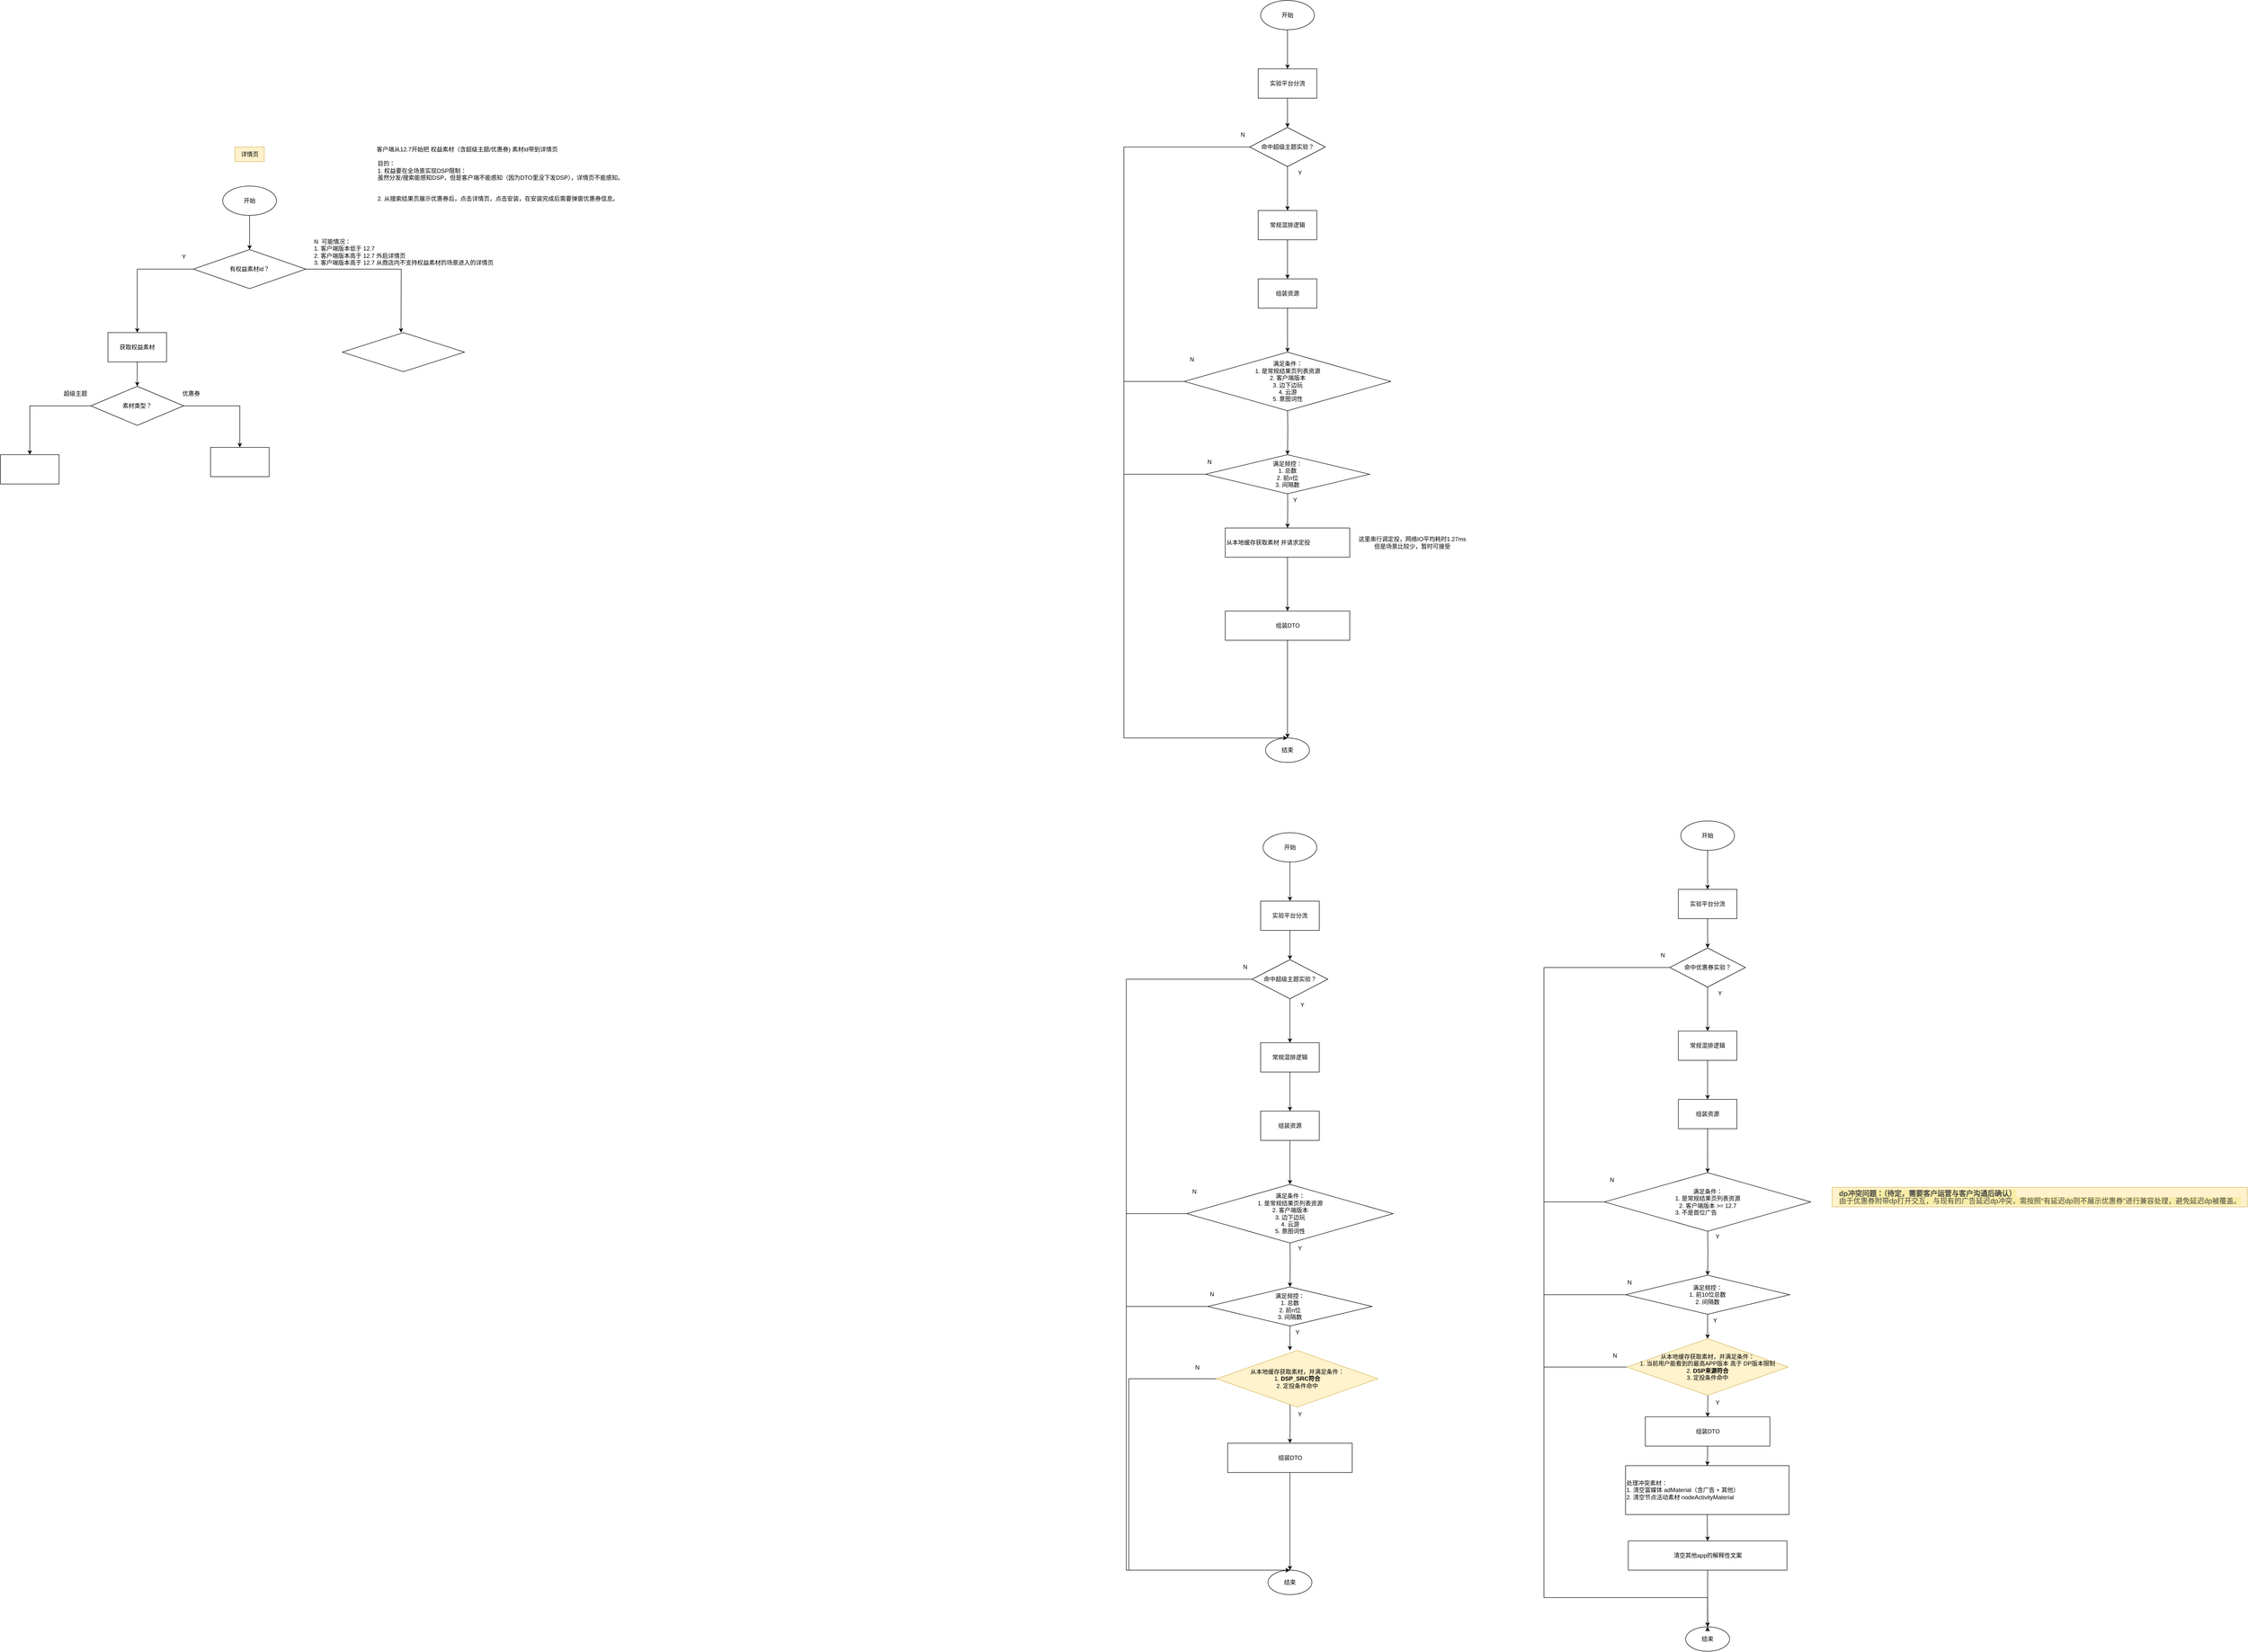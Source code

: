 <mxfile version="26.3.0">
  <diagram name="第 1 页" id="o4eZLWBOoZ1R6lj8plFQ">
    <mxGraphModel dx="3569" dy="590" grid="1" gridSize="10" guides="1" tooltips="1" connect="1" arrows="1" fold="1" page="1" pageScale="1" pageWidth="827" pageHeight="1169" math="0" shadow="0">
      <root>
        <mxCell id="0" />
        <mxCell id="1" parent="0" />
        <mxCell id="afSKzVF0Jw_LSbCJ2PBr-6" value="" style="edgeStyle=orthogonalEdgeStyle;rounded=0;orthogonalLoop=1;jettySize=auto;html=1;" parent="1" source="afSKzVF0Jw_LSbCJ2PBr-2" target="afSKzVF0Jw_LSbCJ2PBr-5" edge="1">
          <mxGeometry relative="1" as="geometry" />
        </mxCell>
        <mxCell id="afSKzVF0Jw_LSbCJ2PBr-2" value="开始" style="ellipse;whiteSpace=wrap;html=1;" parent="1" vertex="1">
          <mxGeometry x="360" y="50" width="110" height="60" as="geometry" />
        </mxCell>
        <mxCell id="afSKzVF0Jw_LSbCJ2PBr-8" value="" style="edgeStyle=orthogonalEdgeStyle;rounded=0;orthogonalLoop=1;jettySize=auto;html=1;" parent="1" source="afSKzVF0Jw_LSbCJ2PBr-5" target="afSKzVF0Jw_LSbCJ2PBr-7" edge="1">
          <mxGeometry relative="1" as="geometry" />
        </mxCell>
        <mxCell id="afSKzVF0Jw_LSbCJ2PBr-5" value="实验平台分流" style="whiteSpace=wrap;html=1;" parent="1" vertex="1">
          <mxGeometry x="355" y="190" width="120" height="60" as="geometry" />
        </mxCell>
        <mxCell id="afSKzVF0Jw_LSbCJ2PBr-10" value="" style="edgeStyle=orthogonalEdgeStyle;rounded=0;orthogonalLoop=1;jettySize=auto;html=1;" parent="1" source="afSKzVF0Jw_LSbCJ2PBr-7" target="afSKzVF0Jw_LSbCJ2PBr-9" edge="1">
          <mxGeometry relative="1" as="geometry">
            <Array as="points">
              <mxPoint x="80" y="350" />
              <mxPoint x="80" y="1560" />
            </Array>
          </mxGeometry>
        </mxCell>
        <mxCell id="afSKzVF0Jw_LSbCJ2PBr-12" value="" style="edgeStyle=orthogonalEdgeStyle;rounded=0;orthogonalLoop=1;jettySize=auto;html=1;" parent="1" source="afSKzVF0Jw_LSbCJ2PBr-7" target="afSKzVF0Jw_LSbCJ2PBr-11" edge="1">
          <mxGeometry relative="1" as="geometry" />
        </mxCell>
        <mxCell id="afSKzVF0Jw_LSbCJ2PBr-7" value="命中超级主题实验？" style="rhombus;whiteSpace=wrap;html=1;" parent="1" vertex="1">
          <mxGeometry x="337.5" y="310" width="155" height="80" as="geometry" />
        </mxCell>
        <mxCell id="afSKzVF0Jw_LSbCJ2PBr-9" value="结束" style="ellipse;whiteSpace=wrap;html=1;" parent="1" vertex="1">
          <mxGeometry x="370" y="1560" width="90" height="50" as="geometry" />
        </mxCell>
        <mxCell id="afSKzVF0Jw_LSbCJ2PBr-16" value="" style="edgeStyle=orthogonalEdgeStyle;rounded=0;orthogonalLoop=1;jettySize=auto;html=1;" parent="1" source="afSKzVF0Jw_LSbCJ2PBr-11" target="afSKzVF0Jw_LSbCJ2PBr-15" edge="1">
          <mxGeometry relative="1" as="geometry" />
        </mxCell>
        <mxCell id="afSKzVF0Jw_LSbCJ2PBr-11" value="常规混排逻辑" style="whiteSpace=wrap;html=1;" parent="1" vertex="1">
          <mxGeometry x="355" y="480" width="120" height="60" as="geometry" />
        </mxCell>
        <mxCell id="afSKzVF0Jw_LSbCJ2PBr-13" value="Y" style="text;html=1;align=center;verticalAlign=middle;resizable=0;points=[];autosize=1;strokeColor=none;fillColor=none;" parent="1" vertex="1">
          <mxGeometry x="425" y="388" width="30" height="30" as="geometry" />
        </mxCell>
        <mxCell id="afSKzVF0Jw_LSbCJ2PBr-14" value="N" style="text;html=1;align=center;verticalAlign=middle;resizable=0;points=[];autosize=1;strokeColor=none;fillColor=none;" parent="1" vertex="1">
          <mxGeometry x="307.5" y="310" width="30" height="30" as="geometry" />
        </mxCell>
        <mxCell id="afSKzVF0Jw_LSbCJ2PBr-18" value="" style="edgeStyle=orthogonalEdgeStyle;rounded=0;orthogonalLoop=1;jettySize=auto;html=1;" parent="1" source="afSKzVF0Jw_LSbCJ2PBr-15" edge="1">
          <mxGeometry relative="1" as="geometry">
            <mxPoint x="415.057" y="770" as="targetPoint" />
          </mxGeometry>
        </mxCell>
        <mxCell id="afSKzVF0Jw_LSbCJ2PBr-15" value="组装资源" style="whiteSpace=wrap;html=1;" parent="1" vertex="1">
          <mxGeometry x="355" y="620" width="120" height="60" as="geometry" />
        </mxCell>
        <mxCell id="afSKzVF0Jw_LSbCJ2PBr-20" value="" style="edgeStyle=orthogonalEdgeStyle;rounded=0;orthogonalLoop=1;jettySize=auto;html=1;" parent="1" edge="1">
          <mxGeometry relative="1" as="geometry">
            <mxPoint x="415.057" y="880" as="sourcePoint" />
            <mxPoint x="415" y="980" as="targetPoint" />
          </mxGeometry>
        </mxCell>
        <mxCell id="afSKzVF0Jw_LSbCJ2PBr-22" value="" style="edgeStyle=orthogonalEdgeStyle;rounded=0;orthogonalLoop=1;jettySize=auto;html=1;" parent="1" target="afSKzVF0Jw_LSbCJ2PBr-21" edge="1">
          <mxGeometry relative="1" as="geometry">
            <mxPoint x="415" y="1040" as="sourcePoint" />
          </mxGeometry>
        </mxCell>
        <mxCell id="afSKzVF0Jw_LSbCJ2PBr-34" style="edgeStyle=orthogonalEdgeStyle;rounded=0;orthogonalLoop=1;jettySize=auto;html=1;entryX=0.5;entryY=0;entryDx=0;entryDy=0;" parent="1" source="afSKzVF0Jw_LSbCJ2PBr-21" target="afSKzVF0Jw_LSbCJ2PBr-32" edge="1">
          <mxGeometry relative="1" as="geometry" />
        </mxCell>
        <mxCell id="afSKzVF0Jw_LSbCJ2PBr-21" value="从本地缓存获取素材 并请求定投" style="whiteSpace=wrap;html=1;align=left;" parent="1" vertex="1">
          <mxGeometry x="287.5" y="1130" width="255" height="60" as="geometry" />
        </mxCell>
        <mxCell id="afSKzVF0Jw_LSbCJ2PBr-30" style="edgeStyle=orthogonalEdgeStyle;rounded=0;orthogonalLoop=1;jettySize=auto;html=1;entryX=0.5;entryY=0;entryDx=0;entryDy=0;" parent="1" source="afSKzVF0Jw_LSbCJ2PBr-23" target="afSKzVF0Jw_LSbCJ2PBr-9" edge="1">
          <mxGeometry relative="1" as="geometry">
            <Array as="points">
              <mxPoint x="80" y="1020" />
              <mxPoint x="80" y="1560" />
            </Array>
          </mxGeometry>
        </mxCell>
        <mxCell id="afSKzVF0Jw_LSbCJ2PBr-23" value="&lt;span style=&quot;text-align: left;&quot;&gt;满足频控：&lt;/span&gt;&lt;br style=&quot;text-align: left;&quot;&gt;&lt;span style=&quot;text-align: left;&quot;&gt;1. 总数&lt;/span&gt;&lt;br style=&quot;text-align: left;&quot;&gt;&lt;span style=&quot;text-align: left;&quot;&gt;2. 前n位&lt;/span&gt;&lt;br style=&quot;text-align: left;&quot;&gt;&lt;span style=&quot;text-align: left;&quot;&gt;3. 间隔数&lt;/span&gt;" style="rhombus;whiteSpace=wrap;html=1;" parent="1" vertex="1">
          <mxGeometry x="247" y="980" width="336" height="80" as="geometry" />
        </mxCell>
        <mxCell id="afSKzVF0Jw_LSbCJ2PBr-24" value="Y" style="text;html=1;align=center;verticalAlign=middle;resizable=0;points=[];autosize=1;strokeColor=none;fillColor=none;" parent="1" vertex="1">
          <mxGeometry x="415" y="1058" width="30" height="30" as="geometry" />
        </mxCell>
        <mxCell id="afSKzVF0Jw_LSbCJ2PBr-25" value="N" style="text;html=1;align=center;verticalAlign=middle;resizable=0;points=[];autosize=1;strokeColor=none;fillColor=none;" parent="1" vertex="1">
          <mxGeometry x="240" y="980" width="30" height="30" as="geometry" />
        </mxCell>
        <mxCell id="afSKzVF0Jw_LSbCJ2PBr-29" style="edgeStyle=orthogonalEdgeStyle;rounded=0;orthogonalLoop=1;jettySize=auto;html=1;entryX=0.5;entryY=0;entryDx=0;entryDy=0;" parent="1" source="afSKzVF0Jw_LSbCJ2PBr-26" target="afSKzVF0Jw_LSbCJ2PBr-9" edge="1">
          <mxGeometry relative="1" as="geometry">
            <Array as="points">
              <mxPoint x="80" y="830" />
              <mxPoint x="80" y="1560" />
            </Array>
          </mxGeometry>
        </mxCell>
        <mxCell id="afSKzVF0Jw_LSbCJ2PBr-26" value="&lt;span style=&quot;text-align: left;&quot;&gt;满足条件：&lt;/span&gt;&lt;br style=&quot;text-align: left;&quot;&gt;&lt;span style=&quot;text-align: left;&quot;&gt;1. 是常规结果页列表资源&lt;/span&gt;&lt;br style=&quot;text-align: left;&quot;&gt;&lt;span style=&quot;text-align: left;&quot;&gt;2. 客户端版本&lt;/span&gt;&lt;br style=&quot;text-align: left;&quot;&gt;&lt;span style=&quot;text-align: left;&quot;&gt;3. 边下边玩&lt;/span&gt;&lt;br style=&quot;text-align: left;&quot;&gt;&lt;span style=&quot;text-align: left;&quot;&gt;4. 云游&lt;/span&gt;&lt;br style=&quot;text-align: left;&quot;&gt;&lt;span style=&quot;text-align: left;&quot;&gt;5. 意图词性&lt;/span&gt;" style="rhombus;whiteSpace=wrap;html=1;" parent="1" vertex="1">
          <mxGeometry x="203.75" y="770" width="422.5" height="120" as="geometry" />
        </mxCell>
        <mxCell id="afSKzVF0Jw_LSbCJ2PBr-27" value="N" style="text;html=1;align=center;verticalAlign=middle;resizable=0;points=[];autosize=1;strokeColor=none;fillColor=none;" parent="1" vertex="1">
          <mxGeometry x="203.75" y="770" width="30" height="30" as="geometry" />
        </mxCell>
        <mxCell id="afSKzVF0Jw_LSbCJ2PBr-28" value="这里串行调定投，网络IO平均耗时1.27ms&lt;br&gt;但是场景比较少，暂时可接受" style="text;html=1;align=center;verticalAlign=middle;resizable=0;points=[];autosize=1;strokeColor=none;fillColor=none;" parent="1" vertex="1">
          <mxGeometry x="550" y="1140" width="240" height="40" as="geometry" />
        </mxCell>
        <mxCell id="afSKzVF0Jw_LSbCJ2PBr-33" style="edgeStyle=orthogonalEdgeStyle;rounded=0;orthogonalLoop=1;jettySize=auto;html=1;entryX=0.5;entryY=0;entryDx=0;entryDy=0;" parent="1" source="afSKzVF0Jw_LSbCJ2PBr-32" target="afSKzVF0Jw_LSbCJ2PBr-9" edge="1">
          <mxGeometry relative="1" as="geometry" />
        </mxCell>
        <mxCell id="afSKzVF0Jw_LSbCJ2PBr-32" value="组装DTO" style="whiteSpace=wrap;html=1;align=center;" parent="1" vertex="1">
          <mxGeometry x="287.5" y="1300" width="255" height="60" as="geometry" />
        </mxCell>
        <mxCell id="afSKzVF0Jw_LSbCJ2PBr-35" value="" style="edgeStyle=orthogonalEdgeStyle;rounded=0;orthogonalLoop=1;jettySize=auto;html=1;" parent="1" source="afSKzVF0Jw_LSbCJ2PBr-36" target="afSKzVF0Jw_LSbCJ2PBr-38" edge="1">
          <mxGeometry relative="1" as="geometry" />
        </mxCell>
        <mxCell id="afSKzVF0Jw_LSbCJ2PBr-36" value="开始" style="ellipse;whiteSpace=wrap;html=1;" parent="1" vertex="1">
          <mxGeometry x="365" y="1754" width="110" height="60" as="geometry" />
        </mxCell>
        <mxCell id="afSKzVF0Jw_LSbCJ2PBr-37" value="" style="edgeStyle=orthogonalEdgeStyle;rounded=0;orthogonalLoop=1;jettySize=auto;html=1;" parent="1" source="afSKzVF0Jw_LSbCJ2PBr-38" target="afSKzVF0Jw_LSbCJ2PBr-41" edge="1">
          <mxGeometry relative="1" as="geometry" />
        </mxCell>
        <mxCell id="afSKzVF0Jw_LSbCJ2PBr-38" value="实验平台分流" style="whiteSpace=wrap;html=1;" parent="1" vertex="1">
          <mxGeometry x="360" y="1894" width="120" height="60" as="geometry" />
        </mxCell>
        <mxCell id="afSKzVF0Jw_LSbCJ2PBr-39" value="" style="edgeStyle=orthogonalEdgeStyle;rounded=0;orthogonalLoop=1;jettySize=auto;html=1;" parent="1" source="afSKzVF0Jw_LSbCJ2PBr-41" target="afSKzVF0Jw_LSbCJ2PBr-42" edge="1">
          <mxGeometry relative="1" as="geometry">
            <Array as="points">
              <mxPoint x="85" y="2054" />
              <mxPoint x="85" y="3264" />
            </Array>
          </mxGeometry>
        </mxCell>
        <mxCell id="afSKzVF0Jw_LSbCJ2PBr-40" value="" style="edgeStyle=orthogonalEdgeStyle;rounded=0;orthogonalLoop=1;jettySize=auto;html=1;" parent="1" source="afSKzVF0Jw_LSbCJ2PBr-41" target="afSKzVF0Jw_LSbCJ2PBr-44" edge="1">
          <mxGeometry relative="1" as="geometry" />
        </mxCell>
        <mxCell id="afSKzVF0Jw_LSbCJ2PBr-41" value="命中超级主题实验？" style="rhombus;whiteSpace=wrap;html=1;" parent="1" vertex="1">
          <mxGeometry x="342.5" y="2014" width="155" height="80" as="geometry" />
        </mxCell>
        <mxCell id="afSKzVF0Jw_LSbCJ2PBr-42" value="结束" style="ellipse;whiteSpace=wrap;html=1;" parent="1" vertex="1">
          <mxGeometry x="375" y="3264" width="90" height="50" as="geometry" />
        </mxCell>
        <mxCell id="afSKzVF0Jw_LSbCJ2PBr-43" value="" style="edgeStyle=orthogonalEdgeStyle;rounded=0;orthogonalLoop=1;jettySize=auto;html=1;" parent="1" source="afSKzVF0Jw_LSbCJ2PBr-44" target="afSKzVF0Jw_LSbCJ2PBr-48" edge="1">
          <mxGeometry relative="1" as="geometry" />
        </mxCell>
        <mxCell id="afSKzVF0Jw_LSbCJ2PBr-44" value="常规混排逻辑" style="whiteSpace=wrap;html=1;" parent="1" vertex="1">
          <mxGeometry x="360" y="2184" width="120" height="60" as="geometry" />
        </mxCell>
        <mxCell id="afSKzVF0Jw_LSbCJ2PBr-45" value="Y" style="text;html=1;align=center;verticalAlign=middle;resizable=0;points=[];autosize=1;strokeColor=none;fillColor=none;" parent="1" vertex="1">
          <mxGeometry x="430" y="2092" width="30" height="30" as="geometry" />
        </mxCell>
        <mxCell id="afSKzVF0Jw_LSbCJ2PBr-46" value="N" style="text;html=1;align=center;verticalAlign=middle;resizable=0;points=[];autosize=1;strokeColor=none;fillColor=none;" parent="1" vertex="1">
          <mxGeometry x="312.5" y="2014" width="30" height="30" as="geometry" />
        </mxCell>
        <mxCell id="afSKzVF0Jw_LSbCJ2PBr-47" value="" style="edgeStyle=orthogonalEdgeStyle;rounded=0;orthogonalLoop=1;jettySize=auto;html=1;" parent="1" source="afSKzVF0Jw_LSbCJ2PBr-48" edge="1">
          <mxGeometry relative="1" as="geometry">
            <mxPoint x="420.057" y="2474" as="targetPoint" />
          </mxGeometry>
        </mxCell>
        <mxCell id="afSKzVF0Jw_LSbCJ2PBr-48" value="组装资源" style="whiteSpace=wrap;html=1;" parent="1" vertex="1">
          <mxGeometry x="360" y="2324" width="120" height="60" as="geometry" />
        </mxCell>
        <mxCell id="afSKzVF0Jw_LSbCJ2PBr-49" value="" style="edgeStyle=orthogonalEdgeStyle;rounded=0;orthogonalLoop=1;jettySize=auto;html=1;" parent="1" edge="1">
          <mxGeometry relative="1" as="geometry">
            <mxPoint x="420.057" y="2584" as="sourcePoint" />
            <mxPoint x="420" y="2684" as="targetPoint" />
          </mxGeometry>
        </mxCell>
        <mxCell id="afSKzVF0Jw_LSbCJ2PBr-51" style="edgeStyle=orthogonalEdgeStyle;rounded=0;orthogonalLoop=1;jettySize=auto;html=1;entryX=0.5;entryY=0;entryDx=0;entryDy=0;" parent="1" target="afSKzVF0Jw_LSbCJ2PBr-62" edge="1">
          <mxGeometry relative="1" as="geometry">
            <mxPoint x="420" y="2894" as="sourcePoint" />
          </mxGeometry>
        </mxCell>
        <mxCell id="afSKzVF0Jw_LSbCJ2PBr-53" style="edgeStyle=orthogonalEdgeStyle;rounded=0;orthogonalLoop=1;jettySize=auto;html=1;entryX=0.5;entryY=0;entryDx=0;entryDy=0;" parent="1" source="afSKzVF0Jw_LSbCJ2PBr-54" target="afSKzVF0Jw_LSbCJ2PBr-42" edge="1">
          <mxGeometry relative="1" as="geometry">
            <Array as="points">
              <mxPoint x="85" y="2724" />
              <mxPoint x="85" y="3264" />
            </Array>
          </mxGeometry>
        </mxCell>
        <mxCell id="afSKzVF0Jw_LSbCJ2PBr-92" value="" style="edgeStyle=orthogonalEdgeStyle;rounded=0;orthogonalLoop=1;jettySize=auto;html=1;" parent="1" source="afSKzVF0Jw_LSbCJ2PBr-54" edge="1">
          <mxGeometry relative="1" as="geometry">
            <mxPoint x="420" y="2814" as="targetPoint" />
          </mxGeometry>
        </mxCell>
        <mxCell id="afSKzVF0Jw_LSbCJ2PBr-54" value="&lt;span style=&quot;text-align: left;&quot;&gt;满足频控：&lt;/span&gt;&lt;br style=&quot;text-align: left;&quot;&gt;&lt;span style=&quot;text-align: left;&quot;&gt;1. 总数&lt;/span&gt;&lt;br style=&quot;text-align: left;&quot;&gt;&lt;span style=&quot;text-align: left;&quot;&gt;2. 前n位&lt;/span&gt;&lt;br style=&quot;text-align: left;&quot;&gt;&lt;span style=&quot;text-align: left;&quot;&gt;3. 间隔数&lt;/span&gt;" style="rhombus;whiteSpace=wrap;html=1;" parent="1" vertex="1">
          <mxGeometry x="252" y="2684" width="336" height="80" as="geometry" />
        </mxCell>
        <mxCell id="afSKzVF0Jw_LSbCJ2PBr-55" value="Y" style="text;html=1;align=center;verticalAlign=middle;resizable=0;points=[];autosize=1;strokeColor=none;fillColor=none;" parent="1" vertex="1">
          <mxGeometry x="420" y="2762" width="30" height="30" as="geometry" />
        </mxCell>
        <mxCell id="afSKzVF0Jw_LSbCJ2PBr-56" value="N" style="text;html=1;align=center;verticalAlign=middle;resizable=0;points=[];autosize=1;strokeColor=none;fillColor=none;" parent="1" vertex="1">
          <mxGeometry x="245" y="2684" width="30" height="30" as="geometry" />
        </mxCell>
        <mxCell id="afSKzVF0Jw_LSbCJ2PBr-57" style="edgeStyle=orthogonalEdgeStyle;rounded=0;orthogonalLoop=1;jettySize=auto;html=1;entryX=0.5;entryY=0;entryDx=0;entryDy=0;" parent="1" source="afSKzVF0Jw_LSbCJ2PBr-58" target="afSKzVF0Jw_LSbCJ2PBr-42" edge="1">
          <mxGeometry relative="1" as="geometry">
            <Array as="points">
              <mxPoint x="85" y="2534" />
              <mxPoint x="85" y="3264" />
            </Array>
          </mxGeometry>
        </mxCell>
        <mxCell id="afSKzVF0Jw_LSbCJ2PBr-58" value="&lt;span style=&quot;text-align: left;&quot;&gt;满足条件：&lt;/span&gt;&lt;br style=&quot;text-align: left;&quot;&gt;&lt;span style=&quot;text-align: left;&quot;&gt;1. 是常规结果页列表资源&lt;/span&gt;&lt;br style=&quot;text-align: left;&quot;&gt;&lt;span style=&quot;text-align: left;&quot;&gt;2. 客户端版本&lt;/span&gt;&lt;br style=&quot;text-align: left;&quot;&gt;&lt;span style=&quot;text-align: left;&quot;&gt;3. 边下边玩&lt;/span&gt;&lt;br style=&quot;text-align: left;&quot;&gt;&lt;span style=&quot;text-align: left;&quot;&gt;4. 云游&lt;/span&gt;&lt;br style=&quot;text-align: left;&quot;&gt;&lt;span style=&quot;text-align: left;&quot;&gt;5. 意图词性&lt;/span&gt;" style="rhombus;whiteSpace=wrap;html=1;" parent="1" vertex="1">
          <mxGeometry x="208.75" y="2474" width="422.5" height="120" as="geometry" />
        </mxCell>
        <mxCell id="afSKzVF0Jw_LSbCJ2PBr-59" value="N" style="text;html=1;align=center;verticalAlign=middle;resizable=0;points=[];autosize=1;strokeColor=none;fillColor=none;" parent="1" vertex="1">
          <mxGeometry x="208.75" y="2474" width="30" height="30" as="geometry" />
        </mxCell>
        <mxCell id="afSKzVF0Jw_LSbCJ2PBr-61" style="edgeStyle=orthogonalEdgeStyle;rounded=0;orthogonalLoop=1;jettySize=auto;html=1;entryX=0.5;entryY=0;entryDx=0;entryDy=0;" parent="1" source="afSKzVF0Jw_LSbCJ2PBr-62" target="afSKzVF0Jw_LSbCJ2PBr-42" edge="1">
          <mxGeometry relative="1" as="geometry" />
        </mxCell>
        <mxCell id="afSKzVF0Jw_LSbCJ2PBr-62" value="组装DTO" style="whiteSpace=wrap;html=1;align=center;" parent="1" vertex="1">
          <mxGeometry x="292.5" y="3004" width="255" height="60" as="geometry" />
        </mxCell>
        <mxCell id="afSKzVF0Jw_LSbCJ2PBr-94" value="Y" style="text;html=1;align=center;verticalAlign=middle;resizable=0;points=[];autosize=1;strokeColor=none;fillColor=none;" parent="1" vertex="1">
          <mxGeometry x="425" y="2930" width="30" height="30" as="geometry" />
        </mxCell>
        <mxCell id="afSKzVF0Jw_LSbCJ2PBr-95" value="Y" style="text;html=1;align=center;verticalAlign=middle;resizable=0;points=[];autosize=1;strokeColor=none;fillColor=none;" parent="1" vertex="1">
          <mxGeometry x="425" y="2590" width="30" height="30" as="geometry" />
        </mxCell>
        <mxCell id="afSKzVF0Jw_LSbCJ2PBr-97" value="N" style="text;html=1;align=center;verticalAlign=middle;resizable=0;points=[];autosize=1;strokeColor=none;fillColor=none;" parent="1" vertex="1">
          <mxGeometry x="215" y="2834" width="30" height="30" as="geometry" />
        </mxCell>
        <mxCell id="afSKzVF0Jw_LSbCJ2PBr-101" style="edgeStyle=orthogonalEdgeStyle;rounded=0;orthogonalLoop=1;jettySize=auto;html=1;entryX=0.5;entryY=0;entryDx=0;entryDy=0;" parent="1" source="afSKzVF0Jw_LSbCJ2PBr-100" target="afSKzVF0Jw_LSbCJ2PBr-42" edge="1">
          <mxGeometry relative="1" as="geometry">
            <Array as="points">
              <mxPoint x="90" y="2872" />
              <mxPoint x="90" y="3264" />
            </Array>
          </mxGeometry>
        </mxCell>
        <mxCell id="afSKzVF0Jw_LSbCJ2PBr-100" value="从本地缓存获取素材，并满足条件：&lt;br&gt;1. &lt;b&gt;DSP_SRC符合&lt;/b&gt;&lt;br&gt;2. 定投条件命中" style="rhombus;whiteSpace=wrap;html=1;fillColor=#fff2cc;strokeColor=#d6b656;" parent="1" vertex="1">
          <mxGeometry x="270" y="2814" width="330" height="116" as="geometry" />
        </mxCell>
        <mxCell id="afSKzVF0Jw_LSbCJ2PBr-133" value="" style="edgeStyle=orthogonalEdgeStyle;rounded=0;orthogonalLoop=1;jettySize=auto;html=1;" parent="1" source="afSKzVF0Jw_LSbCJ2PBr-134" target="afSKzVF0Jw_LSbCJ2PBr-136" edge="1">
          <mxGeometry relative="1" as="geometry" />
        </mxCell>
        <mxCell id="afSKzVF0Jw_LSbCJ2PBr-134" value="开始" style="ellipse;whiteSpace=wrap;html=1;" parent="1" vertex="1">
          <mxGeometry x="1220.14" y="1730" width="110" height="60" as="geometry" />
        </mxCell>
        <mxCell id="afSKzVF0Jw_LSbCJ2PBr-135" value="" style="edgeStyle=orthogonalEdgeStyle;rounded=0;orthogonalLoop=1;jettySize=auto;html=1;" parent="1" source="afSKzVF0Jw_LSbCJ2PBr-136" target="afSKzVF0Jw_LSbCJ2PBr-139" edge="1">
          <mxGeometry relative="1" as="geometry" />
        </mxCell>
        <mxCell id="afSKzVF0Jw_LSbCJ2PBr-136" value="实验平台分流" style="whiteSpace=wrap;html=1;" parent="1" vertex="1">
          <mxGeometry x="1215.14" y="1870" width="120" height="60" as="geometry" />
        </mxCell>
        <mxCell id="afSKzVF0Jw_LSbCJ2PBr-137" value="" style="edgeStyle=orthogonalEdgeStyle;rounded=0;orthogonalLoop=1;jettySize=auto;html=1;" parent="1" source="afSKzVF0Jw_LSbCJ2PBr-139" target="afSKzVF0Jw_LSbCJ2PBr-140" edge="1">
          <mxGeometry relative="1" as="geometry">
            <Array as="points">
              <mxPoint x="940" y="2030" />
              <mxPoint x="940" y="3320" />
              <mxPoint x="1275" y="3320" />
            </Array>
          </mxGeometry>
        </mxCell>
        <mxCell id="afSKzVF0Jw_LSbCJ2PBr-138" value="" style="edgeStyle=orthogonalEdgeStyle;rounded=0;orthogonalLoop=1;jettySize=auto;html=1;" parent="1" source="afSKzVF0Jw_LSbCJ2PBr-139" target="afSKzVF0Jw_LSbCJ2PBr-142" edge="1">
          <mxGeometry relative="1" as="geometry" />
        </mxCell>
        <mxCell id="afSKzVF0Jw_LSbCJ2PBr-139" value="命中优惠券实验？" style="rhombus;whiteSpace=wrap;html=1;" parent="1" vertex="1">
          <mxGeometry x="1197.64" y="1990" width="155" height="80" as="geometry" />
        </mxCell>
        <mxCell id="afSKzVF0Jw_LSbCJ2PBr-140" value="结束" style="ellipse;whiteSpace=wrap;html=1;" parent="1" vertex="1">
          <mxGeometry x="1230.14" y="3380" width="90" height="50" as="geometry" />
        </mxCell>
        <mxCell id="afSKzVF0Jw_LSbCJ2PBr-141" value="" style="edgeStyle=orthogonalEdgeStyle;rounded=0;orthogonalLoop=1;jettySize=auto;html=1;" parent="1" source="afSKzVF0Jw_LSbCJ2PBr-142" target="afSKzVF0Jw_LSbCJ2PBr-146" edge="1">
          <mxGeometry relative="1" as="geometry" />
        </mxCell>
        <mxCell id="afSKzVF0Jw_LSbCJ2PBr-142" value="常规混排逻辑" style="whiteSpace=wrap;html=1;" parent="1" vertex="1">
          <mxGeometry x="1215.14" y="2160" width="120" height="60" as="geometry" />
        </mxCell>
        <mxCell id="afSKzVF0Jw_LSbCJ2PBr-143" value="Y" style="text;html=1;align=center;verticalAlign=middle;resizable=0;points=[];autosize=1;strokeColor=none;fillColor=none;" parent="1" vertex="1">
          <mxGeometry x="1285.14" y="2068" width="30" height="30" as="geometry" />
        </mxCell>
        <mxCell id="afSKzVF0Jw_LSbCJ2PBr-144" value="N" style="text;html=1;align=center;verticalAlign=middle;resizable=0;points=[];autosize=1;strokeColor=none;fillColor=none;" parent="1" vertex="1">
          <mxGeometry x="1167.64" y="1990" width="30" height="30" as="geometry" />
        </mxCell>
        <mxCell id="afSKzVF0Jw_LSbCJ2PBr-145" value="" style="edgeStyle=orthogonalEdgeStyle;rounded=0;orthogonalLoop=1;jettySize=auto;html=1;" parent="1" source="afSKzVF0Jw_LSbCJ2PBr-146" edge="1">
          <mxGeometry relative="1" as="geometry">
            <mxPoint x="1275.197" y="2450" as="targetPoint" />
          </mxGeometry>
        </mxCell>
        <mxCell id="afSKzVF0Jw_LSbCJ2PBr-146" value="组装资源" style="whiteSpace=wrap;html=1;" parent="1" vertex="1">
          <mxGeometry x="1215.14" y="2300" width="120" height="60" as="geometry" />
        </mxCell>
        <mxCell id="afSKzVF0Jw_LSbCJ2PBr-147" value="" style="edgeStyle=orthogonalEdgeStyle;rounded=0;orthogonalLoop=1;jettySize=auto;html=1;" parent="1" edge="1">
          <mxGeometry relative="1" as="geometry">
            <mxPoint x="1275.197" y="2560" as="sourcePoint" />
            <mxPoint x="1275.14" y="2660" as="targetPoint" />
          </mxGeometry>
        </mxCell>
        <mxCell id="afSKzVF0Jw_LSbCJ2PBr-148" style="edgeStyle=orthogonalEdgeStyle;rounded=0;orthogonalLoop=1;jettySize=auto;html=1;entryX=0.5;entryY=0;entryDx=0;entryDy=0;" parent="1" target="afSKzVF0Jw_LSbCJ2PBr-158" edge="1">
          <mxGeometry relative="1" as="geometry">
            <mxPoint x="1275.14" y="2870" as="sourcePoint" />
          </mxGeometry>
        </mxCell>
        <mxCell id="afSKzVF0Jw_LSbCJ2PBr-149" style="edgeStyle=orthogonalEdgeStyle;rounded=0;orthogonalLoop=1;jettySize=auto;html=1;entryX=0.5;entryY=0;entryDx=0;entryDy=0;" parent="1" source="afSKzVF0Jw_LSbCJ2PBr-151" target="afSKzVF0Jw_LSbCJ2PBr-140" edge="1">
          <mxGeometry relative="1" as="geometry">
            <Array as="points">
              <mxPoint x="940" y="2700" />
              <mxPoint x="940" y="3320" />
              <mxPoint x="1275" y="3320" />
              <mxPoint x="1275" y="3390" />
            </Array>
          </mxGeometry>
        </mxCell>
        <mxCell id="afSKzVF0Jw_LSbCJ2PBr-150" value="" style="edgeStyle=orthogonalEdgeStyle;rounded=0;orthogonalLoop=1;jettySize=auto;html=1;" parent="1" source="afSKzVF0Jw_LSbCJ2PBr-151" edge="1">
          <mxGeometry relative="1" as="geometry">
            <mxPoint x="1275.14" y="2790" as="targetPoint" />
          </mxGeometry>
        </mxCell>
        <mxCell id="afSKzVF0Jw_LSbCJ2PBr-151" value="&lt;span style=&quot;text-align: left;&quot;&gt;满足频控：&lt;/span&gt;&lt;br style=&quot;text-align: left;&quot;&gt;&lt;span style=&quot;text-align: left;&quot;&gt;1. 前10位总数&lt;/span&gt;&lt;br style=&quot;text-align: left;&quot;&gt;&lt;span style=&quot;text-align: left;&quot;&gt;2. 间隔数&lt;/span&gt;" style="rhombus;whiteSpace=wrap;html=1;" parent="1" vertex="1">
          <mxGeometry x="1107.14" y="2660" width="336" height="80" as="geometry" />
        </mxCell>
        <mxCell id="afSKzVF0Jw_LSbCJ2PBr-152" value="Y" style="text;html=1;align=center;verticalAlign=middle;resizable=0;points=[];autosize=1;strokeColor=none;fillColor=none;" parent="1" vertex="1">
          <mxGeometry x="1275.14" y="2738" width="30" height="30" as="geometry" />
        </mxCell>
        <mxCell id="afSKzVF0Jw_LSbCJ2PBr-153" value="N" style="text;html=1;align=center;verticalAlign=middle;resizable=0;points=[];autosize=1;strokeColor=none;fillColor=none;" parent="1" vertex="1">
          <mxGeometry x="1100.14" y="2660" width="30" height="30" as="geometry" />
        </mxCell>
        <mxCell id="afSKzVF0Jw_LSbCJ2PBr-154" style="edgeStyle=orthogonalEdgeStyle;rounded=0;orthogonalLoop=1;jettySize=auto;html=1;entryX=0.5;entryY=0;entryDx=0;entryDy=0;" parent="1" source="afSKzVF0Jw_LSbCJ2PBr-155" target="afSKzVF0Jw_LSbCJ2PBr-140" edge="1">
          <mxGeometry relative="1" as="geometry">
            <Array as="points">
              <mxPoint x="940" y="2510" />
              <mxPoint x="940" y="3320" />
              <mxPoint x="1275" y="3320" />
              <mxPoint x="1275" y="3390" />
            </Array>
          </mxGeometry>
        </mxCell>
        <mxCell id="afSKzVF0Jw_LSbCJ2PBr-155" value="&lt;span style=&quot;text-align: left;&quot;&gt;满足条件：&lt;/span&gt;&lt;br style=&quot;text-align: left;&quot;&gt;&lt;span style=&quot;text-align: left;&quot;&gt;1. 是常规结果页列表资源&lt;/span&gt;&lt;br style=&quot;text-align: left;&quot;&gt;&lt;span style=&quot;text-align: left;&quot;&gt;2. 客户端版本 &amp;gt;= 12.7&lt;/span&gt;&lt;br style=&quot;text-align: left;&quot;&gt;&lt;div style=&quot;text-align: left;&quot;&gt;&lt;span style=&quot;background-color: transparent;&quot;&gt;3. 不是首位广告&lt;/span&gt;&lt;/div&gt;" style="rhombus;whiteSpace=wrap;html=1;" parent="1" vertex="1">
          <mxGeometry x="1063.89" y="2450" width="422.5" height="120" as="geometry" />
        </mxCell>
        <mxCell id="afSKzVF0Jw_LSbCJ2PBr-156" value="N" style="text;html=1;align=center;verticalAlign=middle;resizable=0;points=[];autosize=1;strokeColor=none;fillColor=none;" parent="1" vertex="1">
          <mxGeometry x="1063.89" y="2450" width="30" height="30" as="geometry" />
        </mxCell>
        <mxCell id="nyr_95l-Gm0MTkM-s56c-2" value="" style="edgeStyle=orthogonalEdgeStyle;rounded=0;orthogonalLoop=1;jettySize=auto;html=1;" parent="1" source="afSKzVF0Jw_LSbCJ2PBr-158" target="nyr_95l-Gm0MTkM-s56c-1" edge="1">
          <mxGeometry relative="1" as="geometry" />
        </mxCell>
        <mxCell id="afSKzVF0Jw_LSbCJ2PBr-158" value="组装DTO" style="whiteSpace=wrap;html=1;align=center;" parent="1" vertex="1">
          <mxGeometry x="1147.64" y="2950" width="255" height="60" as="geometry" />
        </mxCell>
        <mxCell id="afSKzVF0Jw_LSbCJ2PBr-159" value="Y" style="text;html=1;align=center;verticalAlign=middle;resizable=0;points=[];autosize=1;strokeColor=none;fillColor=none;" parent="1" vertex="1">
          <mxGeometry x="1280.14" y="2906" width="30" height="30" as="geometry" />
        </mxCell>
        <mxCell id="afSKzVF0Jw_LSbCJ2PBr-160" value="Y" style="text;html=1;align=center;verticalAlign=middle;resizable=0;points=[];autosize=1;strokeColor=none;fillColor=none;" parent="1" vertex="1">
          <mxGeometry x="1280.14" y="2566" width="30" height="30" as="geometry" />
        </mxCell>
        <mxCell id="afSKzVF0Jw_LSbCJ2PBr-161" value="N" style="text;html=1;align=center;verticalAlign=middle;resizable=0;points=[];autosize=1;strokeColor=none;fillColor=none;" parent="1" vertex="1">
          <mxGeometry x="1070.14" y="2810" width="30" height="30" as="geometry" />
        </mxCell>
        <mxCell id="afSKzVF0Jw_LSbCJ2PBr-162" style="edgeStyle=orthogonalEdgeStyle;rounded=0;orthogonalLoop=1;jettySize=auto;html=1;entryX=0.5;entryY=0;entryDx=0;entryDy=0;" parent="1" source="afSKzVF0Jw_LSbCJ2PBr-163" target="afSKzVF0Jw_LSbCJ2PBr-140" edge="1">
          <mxGeometry relative="1" as="geometry">
            <Array as="points">
              <mxPoint x="940" y="2848" />
              <mxPoint x="940" y="3320" />
              <mxPoint x="1275" y="3320" />
              <mxPoint x="1275" y="3390" />
            </Array>
          </mxGeometry>
        </mxCell>
        <mxCell id="afSKzVF0Jw_LSbCJ2PBr-163" value="从本地缓存获取素材，并满足条件：&lt;br&gt;1. 当前用户能看到的最高APP版本 高于 DP版本限制&lt;br&gt;2. &lt;b&gt;DSP来源符合&lt;/b&gt;&lt;br&gt;3. 定投条件命中" style="rhombus;whiteSpace=wrap;html=1;fillColor=#fff2cc;strokeColor=#d6b656;" parent="1" vertex="1">
          <mxGeometry x="1110.14" y="2790" width="330" height="116" as="geometry" />
        </mxCell>
        <mxCell id="afSKzVF0Jw_LSbCJ2PBr-164" value="&lt;span data-copy-origin=&quot;https://odocs.myoas.com&quot; data-docs-delta=&quot;[[20,&amp;quot;dp冲突问题：（待定，需要客户运营与客户沟通后确认）&amp;quot;,&amp;quot;1:\&amp;quot;rgb(249%2C%20237%2C%20166)\&amp;quot;|8:1&amp;quot;],[20,&amp;quot;\n&amp;quot;,&amp;quot;24:\&amp;quot;A6t5\&amp;quot;|7:3|direction:\&amp;quot;ltr\&amp;quot;&amp;quot;],[20,&amp;quot;由于优惠券附带dp打开交互，与现有的广告延迟dp冲突，需按照“有延迟dp则不展示优惠券”进行兼容处理，避免延迟dp被覆盖。&amp;quot;,&amp;quot;1:\&amp;quot;rgb(249%2C%20237%2C%20166)\&amp;quot;&amp;quot;]]&quot;&gt;&lt;p style=&quot;line-height: 100%;margin-bottom: 0pt;margin-top: 0pt;text-align: justify;font-size: 11pt;color: #494949;&quot; class=&quot;ql-align-justify ql-direction-ltr ql-long-256471&quot; align=&quot;justify&quot;&gt;&lt;strong style=&quot;background-color: rgb(249, 237, 166);&quot; class=&quot;ql-author-256471&quot;&gt;dp冲突问题：（待定，需要客户运营与客户沟通后确认）&lt;/strong&gt;&lt;/p&gt;&lt;p style=&quot;line-height: 100%;margin-bottom: 0pt;margin-top: 0pt;text-align: justify;font-size: 11pt;color: #494949;&quot; class=&quot;ql-align-justify ql-direction-ltr ql-long-256471&quot; align=&quot;justify&quot;&gt;&lt;span style=&quot;background-color: rgb(249, 237, 166);&quot; class=&quot;ql-author-256471&quot;&gt;由于优惠券附带dp打开交互，与现有的广告延迟dp冲突，需按照“有延迟dp则不展示优惠券”进行兼容处理，避免延迟dp被覆盖。&lt;/span&gt;&lt;/p&gt;&lt;/span&gt;" style="text;html=1;align=center;verticalAlign=middle;resizable=0;points=[];autosize=1;strokeColor=#d6b656;fillColor=#fff2cc;" parent="1" vertex="1">
          <mxGeometry x="1530" y="2480" width="850" height="40" as="geometry" />
        </mxCell>
        <mxCell id="nyr_95l-Gm0MTkM-s56c-4" value="" style="edgeStyle=orthogonalEdgeStyle;rounded=0;orthogonalLoop=1;jettySize=auto;html=1;" parent="1" source="nyr_95l-Gm0MTkM-s56c-1" target="nyr_95l-Gm0MTkM-s56c-3" edge="1">
          <mxGeometry relative="1" as="geometry" />
        </mxCell>
        <mxCell id="nyr_95l-Gm0MTkM-s56c-1" value="处理冲突素材：&lt;div&gt;&lt;span style=&quot;text-wrap: nowrap;&quot;&gt;1.&amp;nbsp;&lt;/span&gt;&lt;span style=&quot;background-color: transparent; text-wrap: nowrap;&quot;&gt;清空&lt;/span&gt;&lt;span style=&quot;text-wrap: nowrap; background-color: transparent;&quot;&gt;富媒体 adMaterial（含广告 + 其他）&lt;/span&gt;&lt;/div&gt;&lt;div&gt;&lt;span style=&quot;text-wrap: nowrap; background-color: transparent;&quot;&gt;2. 清空节点活动素材 nodeActivityMaterial&lt;/span&gt;&lt;/div&gt;" style="whiteSpace=wrap;html=1;align=left;" parent="1" vertex="1">
          <mxGeometry x="1107.14" y="3050" width="334.86" height="100" as="geometry" />
        </mxCell>
        <mxCell id="nyr_95l-Gm0MTkM-s56c-6" style="edgeStyle=orthogonalEdgeStyle;rounded=0;orthogonalLoop=1;jettySize=auto;html=1;" parent="1" source="nyr_95l-Gm0MTkM-s56c-3" edge="1">
          <mxGeometry relative="1" as="geometry">
            <mxPoint x="1275.14" y="3380" as="targetPoint" />
          </mxGeometry>
        </mxCell>
        <mxCell id="nyr_95l-Gm0MTkM-s56c-3" value="清空其他app的解释性文案" style="whiteSpace=wrap;html=1;" parent="1" vertex="1">
          <mxGeometry x="1112.71" y="3204" width="324.86" height="60" as="geometry" />
        </mxCell>
        <mxCell id="xy2Sa3KlGMwKTaiAb8sO-12" style="edgeStyle=orthogonalEdgeStyle;rounded=0;orthogonalLoop=1;jettySize=auto;html=1;entryX=0.5;entryY=0;entryDx=0;entryDy=0;" edge="1" parent="1" source="xy2Sa3KlGMwKTaiAb8sO-2" target="xy2Sa3KlGMwKTaiAb8sO-5">
          <mxGeometry relative="1" as="geometry" />
        </mxCell>
        <mxCell id="xy2Sa3KlGMwKTaiAb8sO-2" value="开始" style="ellipse;whiteSpace=wrap;html=1;" vertex="1" parent="1">
          <mxGeometry x="-1765" y="430" width="110" height="60" as="geometry" />
        </mxCell>
        <mxCell id="xy2Sa3KlGMwKTaiAb8sO-3" value="" style="edgeStyle=orthogonalEdgeStyle;rounded=0;orthogonalLoop=1;jettySize=auto;html=1;" edge="1" parent="1" source="xy2Sa3KlGMwKTaiAb8sO-5" target="xy2Sa3KlGMwKTaiAb8sO-6">
          <mxGeometry relative="1" as="geometry" />
        </mxCell>
        <mxCell id="xy2Sa3KlGMwKTaiAb8sO-4" value="" style="edgeStyle=orthogonalEdgeStyle;rounded=0;orthogonalLoop=1;jettySize=auto;html=1;" edge="1" parent="1" source="xy2Sa3KlGMwKTaiAb8sO-5">
          <mxGeometry relative="1" as="geometry">
            <mxPoint x="-1399.957" y="730" as="targetPoint" />
          </mxGeometry>
        </mxCell>
        <mxCell id="xy2Sa3KlGMwKTaiAb8sO-5" value="有权益素材id？" style="rhombus;whiteSpace=wrap;html=1;" vertex="1" parent="1">
          <mxGeometry x="-1825" y="560" width="230" height="80" as="geometry" />
        </mxCell>
        <mxCell id="xy2Sa3KlGMwKTaiAb8sO-19" value="" style="edgeStyle=orthogonalEdgeStyle;rounded=0;orthogonalLoop=1;jettySize=auto;html=1;" edge="1" parent="1" source="xy2Sa3KlGMwKTaiAb8sO-6" target="xy2Sa3KlGMwKTaiAb8sO-18">
          <mxGeometry relative="1" as="geometry" />
        </mxCell>
        <mxCell id="xy2Sa3KlGMwKTaiAb8sO-6" value="获取权益素材" style="whiteSpace=wrap;html=1;" vertex="1" parent="1">
          <mxGeometry x="-2000" y="730" width="120" height="60" as="geometry" />
        </mxCell>
        <mxCell id="xy2Sa3KlGMwKTaiAb8sO-8" value="Y" style="text;html=1;align=center;verticalAlign=middle;resizable=0;points=[];autosize=1;strokeColor=none;fillColor=none;" vertex="1" parent="1">
          <mxGeometry x="-1860" y="560" width="30" height="30" as="geometry" />
        </mxCell>
        <mxCell id="xy2Sa3KlGMwKTaiAb8sO-9" value="N&amp;nbsp; 可能情况：&lt;br&gt;1. 客户端版本低于 12.7&lt;br&gt;2. 客户端版本高于 12.7 外启详情页&lt;br&gt;3. 客户端版本高于 12.7 从商店内不支持权益素材的场景进入的详情页" style="text;html=1;align=left;verticalAlign=middle;resizable=0;points=[];autosize=1;strokeColor=none;fillColor=none;" vertex="1" parent="1">
          <mxGeometry x="-1580" y="530" width="390" height="70" as="geometry" />
        </mxCell>
        <mxCell id="xy2Sa3KlGMwKTaiAb8sO-10" value="详情页" style="text;html=1;align=center;verticalAlign=middle;resizable=0;points=[];autosize=1;strokeColor=#d6b656;fillColor=#fff2cc;" vertex="1" parent="1">
          <mxGeometry x="-1740" y="350" width="60" height="30" as="geometry" />
        </mxCell>
        <mxCell id="xy2Sa3KlGMwKTaiAb8sO-13" value="" style="rhombus;whiteSpace=wrap;html=1;" vertex="1" parent="1">
          <mxGeometry x="-1520" y="730" width="250" height="80" as="geometry" />
        </mxCell>
        <mxCell id="xy2Sa3KlGMwKTaiAb8sO-14" value="客户端从12.7开始把 权益素材（含超级主题/优惠券) 素材id带到详情页" style="text;html=1;align=center;verticalAlign=middle;resizable=0;points=[];autosize=1;strokeColor=none;fillColor=none;" vertex="1" parent="1">
          <mxGeometry x="-1460" y="340" width="390" height="30" as="geometry" />
        </mxCell>
        <mxCell id="xy2Sa3KlGMwKTaiAb8sO-21" value="" style="edgeStyle=orthogonalEdgeStyle;rounded=0;orthogonalLoop=1;jettySize=auto;html=1;" edge="1" parent="1" source="xy2Sa3KlGMwKTaiAb8sO-18" target="xy2Sa3KlGMwKTaiAb8sO-20">
          <mxGeometry relative="1" as="geometry" />
        </mxCell>
        <mxCell id="xy2Sa3KlGMwKTaiAb8sO-28" value="" style="edgeStyle=orthogonalEdgeStyle;rounded=0;orthogonalLoop=1;jettySize=auto;html=1;" edge="1" parent="1" source="xy2Sa3KlGMwKTaiAb8sO-18" target="xy2Sa3KlGMwKTaiAb8sO-27">
          <mxGeometry relative="1" as="geometry" />
        </mxCell>
        <mxCell id="xy2Sa3KlGMwKTaiAb8sO-18" value="素材类型？" style="rhombus;whiteSpace=wrap;html=1;" vertex="1" parent="1">
          <mxGeometry x="-2035" y="840" width="190" height="80" as="geometry" />
        </mxCell>
        <mxCell id="xy2Sa3KlGMwKTaiAb8sO-20" value="" style="whiteSpace=wrap;html=1;" vertex="1" parent="1">
          <mxGeometry x="-2220" y="980" width="120" height="60" as="geometry" />
        </mxCell>
        <mxCell id="xy2Sa3KlGMwKTaiAb8sO-22" value="超级主题" style="text;html=1;align=center;verticalAlign=middle;resizable=0;points=[];autosize=1;strokeColor=none;fillColor=none;" vertex="1" parent="1">
          <mxGeometry x="-2102" y="840" width="70" height="30" as="geometry" />
        </mxCell>
        <mxCell id="xy2Sa3KlGMwKTaiAb8sO-23" value="优惠券" style="text;html=1;align=center;verticalAlign=middle;resizable=0;points=[];autosize=1;strokeColor=none;fillColor=none;" vertex="1" parent="1">
          <mxGeometry x="-1860" y="840" width="60" height="30" as="geometry" />
        </mxCell>
        <mxCell id="xy2Sa3KlGMwKTaiAb8sO-27" value="" style="whiteSpace=wrap;html=1;" vertex="1" parent="1">
          <mxGeometry x="-1790" y="965" width="120" height="60" as="geometry" />
        </mxCell>
        <mxCell id="xy2Sa3KlGMwKTaiAb8sO-29" value="目的：&lt;br&gt;1. 权益要在全场景实现DSP限制：&lt;br&gt;虽然分发/搜索能感知DSP，但是客户端不能感知（因为DTO里没下发DSP），详情页不能感知。&lt;br&gt;&lt;br&gt;&lt;br&gt;2. 从搜索结果页展示优惠券后，点击详情页，点击安装，在安装完成后需要弹窗优惠券信息。" style="text;html=1;align=left;verticalAlign=middle;resizable=0;points=[];autosize=1;strokeColor=none;fillColor=none;" vertex="1" parent="1">
          <mxGeometry x="-1450" y="370" width="530" height="100" as="geometry" />
        </mxCell>
      </root>
    </mxGraphModel>
  </diagram>
</mxfile>
